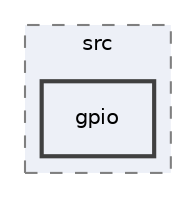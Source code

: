digraph "software/src/gpio"
{
 // LATEX_PDF_SIZE
  edge [fontname="Helvetica",fontsize="10",labelfontname="Helvetica",labelfontsize="10"];
  node [fontname="Helvetica",fontsize="10",shape=record];
  compound=true
  subgraph clusterdir_0a6976b261bfea925410a9d3b510969e {
    graph [ bgcolor="#edf0f7", pencolor="grey50", style="filled,dashed,", label="src", fontname="Helvetica", fontsize="10", URL="dir_0a6976b261bfea925410a9d3b510969e.html"]
  dir_2757b1fac0fa270d9ee1cb1b9e53ea98 [shape=box, label="gpio", style="filled,bold,", fillcolor="#edf0f7", color="grey25", URL="dir_2757b1fac0fa270d9ee1cb1b9e53ea98.html"];
  }
}
